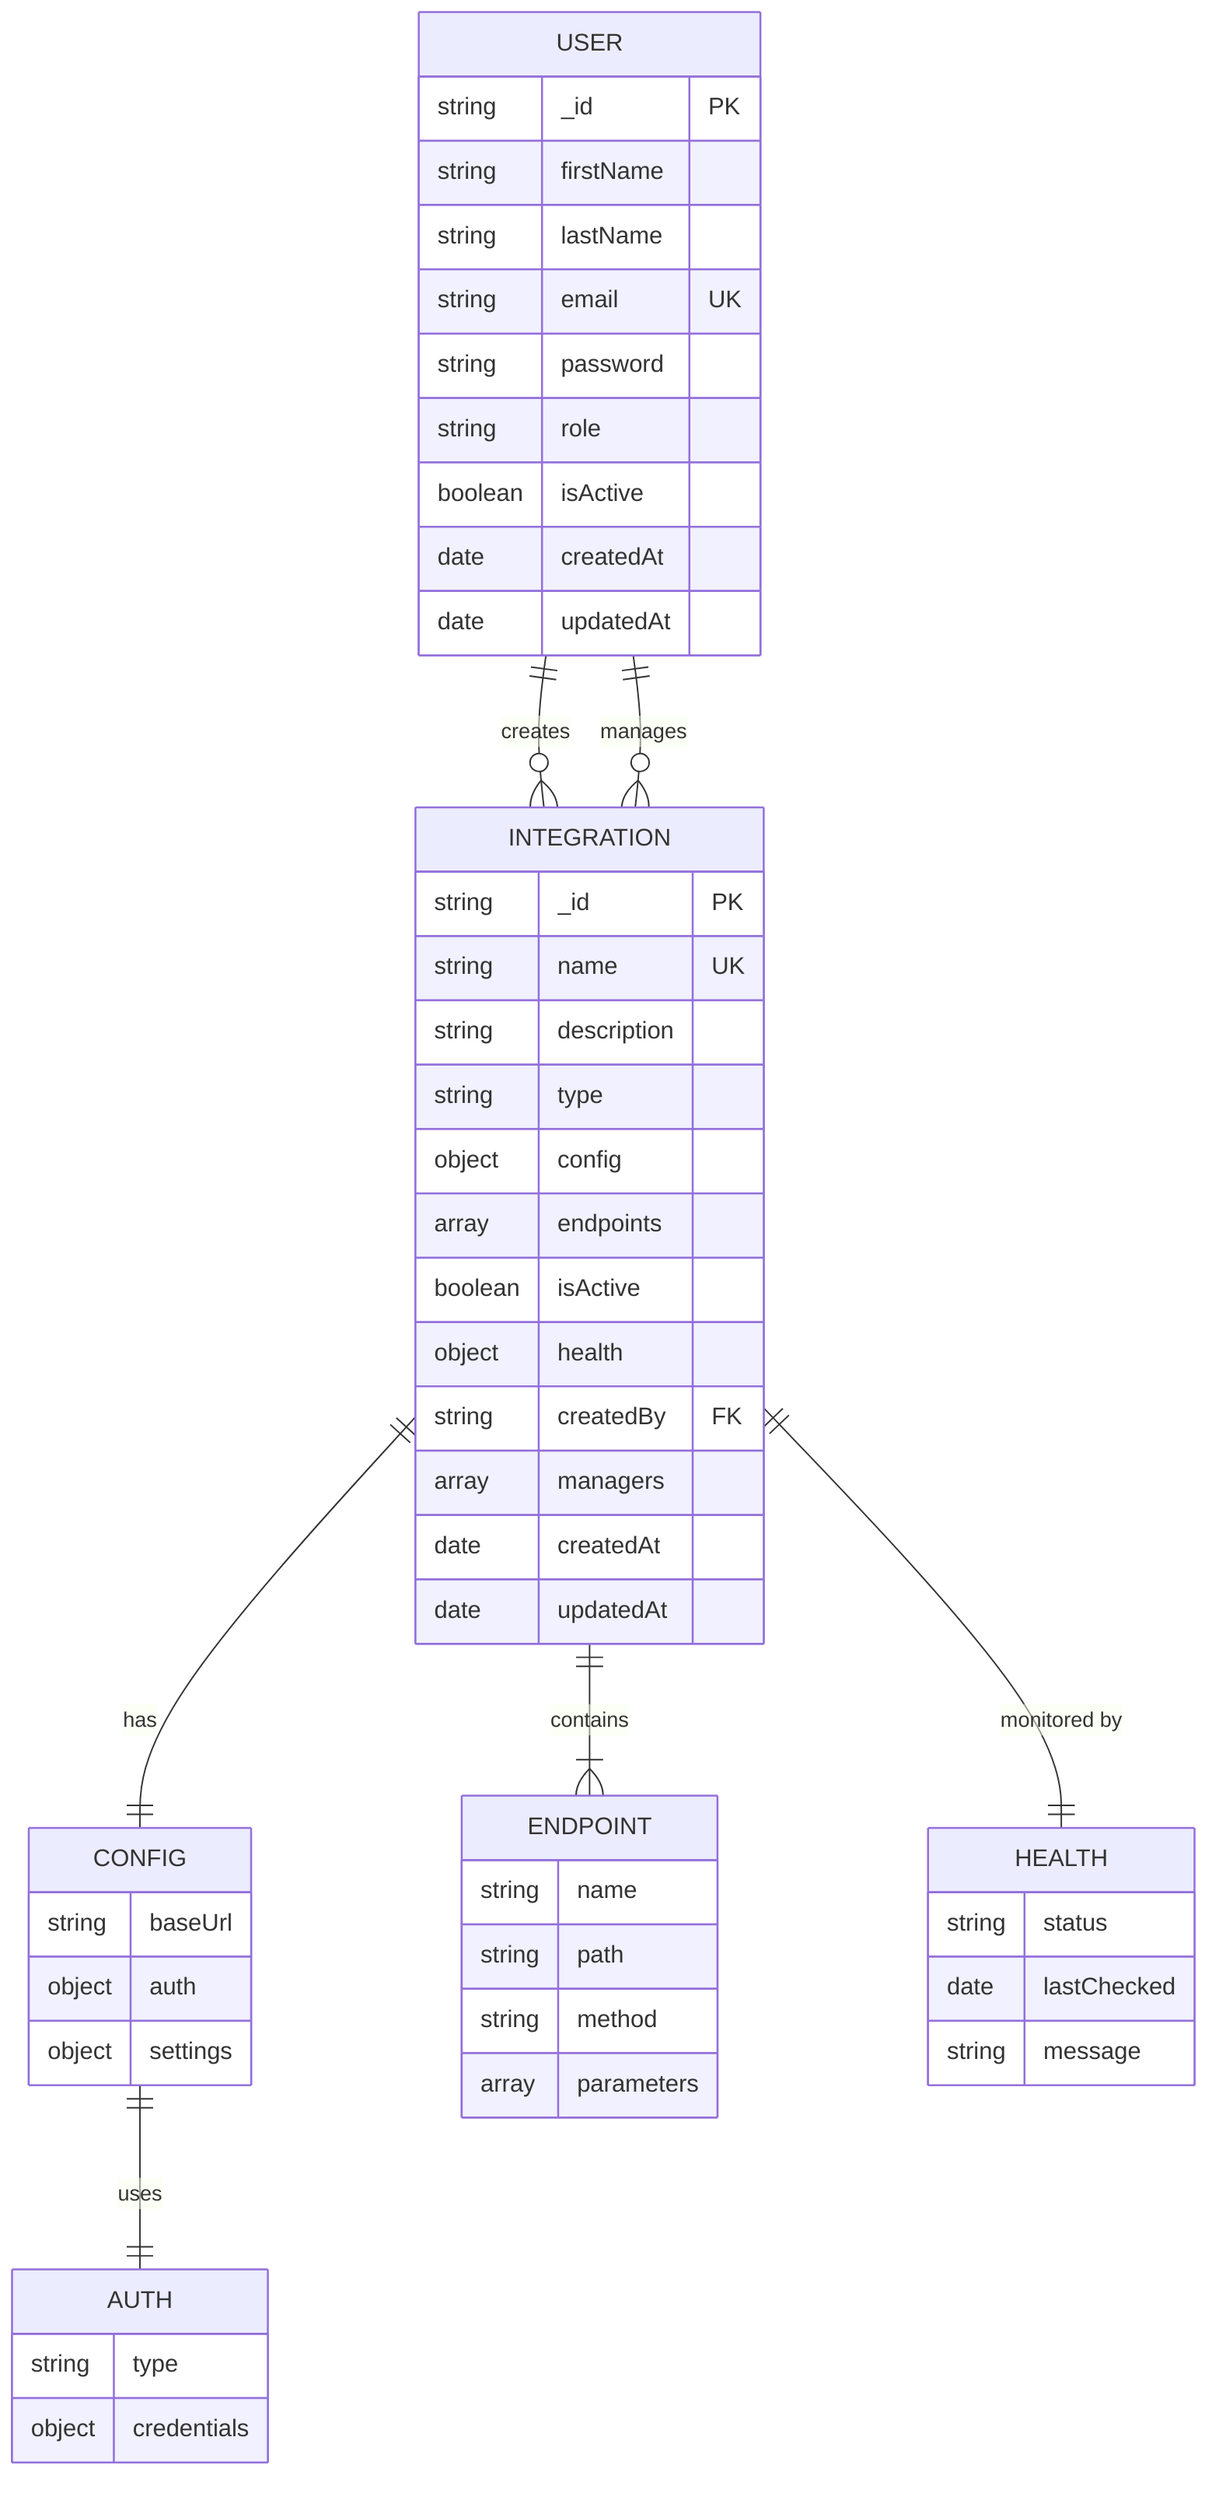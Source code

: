 erDiagram
    USER {
        string _id PK
        string firstName
        string lastName
        string email UK
        string password
        string role
        boolean isActive
        date createdAt
        date updatedAt
    }
    
    INTEGRATION {
        string _id PK
        string name UK
        string description
        string type
        object config
        array endpoints
        boolean isActive
        object health
        string createdBy FK
        array managers
        date createdAt
        date updatedAt
    }
    
    CONFIG {
        string baseUrl
        object auth
        object settings
    }
    
    ENDPOINT {
        string name
        string path
        string method
        array parameters
    }
    
    HEALTH {
        string status
        date lastChecked
        string message
    }
    
    AUTH {
        string type
        object credentials
    }
    
    USER ||--o{ INTEGRATION : "creates"
    USER ||--o{ INTEGRATION : "manages"
    INTEGRATION ||--|{ ENDPOINT : "contains"
    INTEGRATION ||--|| CONFIG : "has"
    INTEGRATION ||--|| HEALTH : "monitored by"
    CONFIG ||--|| AUTH : "uses"